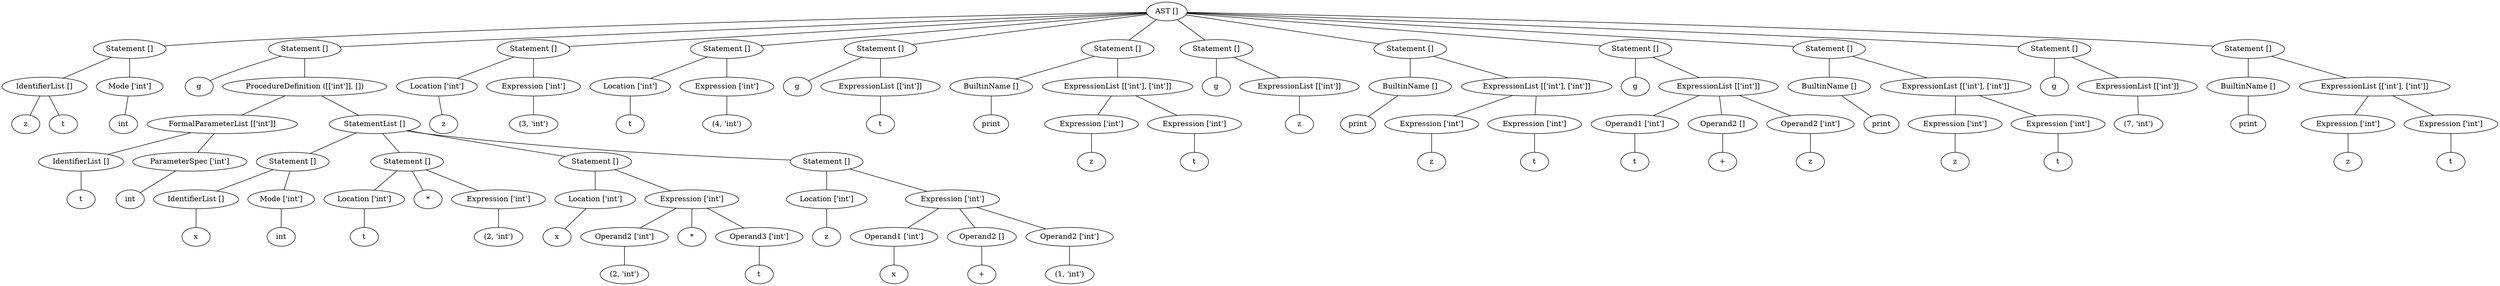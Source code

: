 graph G {
140556960399656 [label="AST []"];
140556981919872 [label="AST []"];
140556960399656 -- 140556981919872;
140556981919872 [label="Statement []"];
140556959506560 [label="Statement []"];
140556981919872 -- 140556959506560;
140556959506560 [label="IdentifierList []"];
10276671739394067391 [label=z];
140556959506560 -- 10276671739394067391;
10342482510551719171 [label=t];
140556959506560 -- 10342482510551719171;
140556981919816 [label="Statement []"];
140556981919872 -- 140556981919816;
140556981919816 [label="Mode ['int']"];
11603412871007018247 [label=int];
140556981919816 -- 11603412871007018247;
140556959506952 [label="AST []"];
140556960399656 -- 140556959506952;
140556959506952 [label="Statement []"];
11288967501257669176 [label=g];
140556959506952 -- 11288967501257669176;
140556959509472 [label="Statement []"];
140556959506952 -- 140556959509472;
140556959509472 [label="ProcedureDefinition ([['int']], [])"];
140556959506840 [label="ProcedureDefinition ([['int']], [])"];
140556959509472 -- 140556959506840;
140556959506840 [label="FormalParameterList [['int']]"];
140556959507120 [label="FormalParameterList [['int']]"];
140556959506840 -- 140556959507120;
140556959507120 [label="IdentifierList []"];
9938103005719663366 [label=t];
140556959507120 -- 9938103005719663366;
140556959507288 [label="FormalParameterList [['int']]"];
140556959506840 -- 140556959507288;
140556959507288 [label="ParameterSpec ['int']"];
9912303545204692694 [label=int];
140556959507288 -- 9912303545204692694;
140556959509976 [label="ProcedureDefinition ([['int']], [])"];
140556959509472 -- 140556959509976;
140556959509976 [label="StatementList []"];
140556959507736 [label="StatementList []"];
140556959509976 -- 140556959507736;
140556959507736 [label="Statement []"];
140556959507792 [label="Statement []"];
140556959507736 -- 140556959507792;
140556959507792 [label="IdentifierList []"];
11860669315599986364 [label=x];
140556959507792 -- 11860669315599986364;
140556959507848 [label="Statement []"];
140556959507736 -- 140556959507848;
140556959507848 [label="Mode ['int']"];
11637352211255033187 [label=int];
140556959507848 -- 11637352211255033187;
140556959508912 [label="StatementList []"];
140556959509976 -- 140556959508912;
140556959508912 [label="Statement []"];
140556959508240 [label="Statement []"];
140556959508912 -- 140556959508240;
140556959508240 [label="Location ['int']"];
11690778972516154809 [label=t];
140556959508240 -- 11690778972516154809;
9519012405609170380 [label="*"];
140556959508912 -- 9519012405609170380;
140556959508800 [label="Statement []"];
140556959508912 -- 140556959508800;
140556959508800 [label="Expression ['int']"];
11306752793604102641 [label="(2, 'int')"];
140556959508800 -- 11306752793604102641;
140556959509808 [label="StatementList []"];
140556959509976 -- 140556959509808;
140556959509808 [label="Statement []"];
140556959507680 [label="Statement []"];
140556959509808 -- 140556959507680;
140556959507680 [label="Location ['int']"];
10117146843606292389 [label=x];
140556959507680 -- 10117146843606292389;
140556959509696 [label="Statement []"];
140556959509808 -- 140556959509696;
140556959509696 [label="Expression ['int']"];
140556959509192 [label="Expression ['int']"];
140556959509696 -- 140556959509192;
140556959509192 [label="Operand2 ['int']"];
13570598459744129023 [label="(2, 'int')"];
140556959509192 -- 13570598459744129023;
11276692223004730376 [label="*"];
140556959509696 -- 11276692223004730376;
140556959509360 [label="Expression ['int']"];
140556959509696 -- 140556959509360;
140556959509360 [label="Operand3 ['int']"];
12049315077709194440 [label=t];
140556959509360 -- 12049315077709194440;
140556959510480 [label="StatementList []"];
140556959509976 -- 140556959510480;
140556959510480 [label="Statement []"];
140556959508520 [label="Statement []"];
140556959510480 -- 140556959508520;
140556959508520 [label="Location ['int']"];
9665550323843283069 [label=z];
140556959508520 -- 9665550323843283069;
140556960309544 [label="Statement []"];
140556959510480 -- 140556960309544;
140556960309544 [label="Expression ['int']"];
140556959510144 [label="Expression ['int']"];
140556960309544 -- 140556959510144;
140556959510144 [label="Operand1 ['int']"];
11620173646374065866 [label=x];
140556959510144 -- 11620173646374065866;
140556959510200 [label="Expression ['int']"];
140556960309544 -- 140556959510200;
140556959510200 [label="Operand2 []"];
12810070864201798639 [label="+"];
140556959510200 -- 12810070864201798639;
140556960309376 [label="Expression ['int']"];
140556960309544 -- 140556960309376;
140556960309376 [label="Operand2 ['int']"];
9352102476368047043 [label="(1, 'int')"];
140556960309376 -- 9352102476368047043;
140556959507344 [label="AST []"];
140556960399656 -- 140556959507344;
140556959507344 [label="Statement []"];
140556951249640 [label="Statement []"];
140556959507344 -- 140556951249640;
140556951249640 [label="Location ['int']"];
12320552356758021997 [label=z];
140556951249640 -- 12320552356758021997;
140556960309656 [label="Statement []"];
140556959507344 -- 140556960309656;
140556960309656 [label="Expression ['int']"];
10517242411837496132 [label="(3, 'int')"];
140556960309656 -- 10517242411837496132;
140556960310720 [label="AST []"];
140556960399656 -- 140556960310720;
140556960310720 [label="Statement []"];
140556959506784 [label="Statement []"];
140556960310720 -- 140556959506784;
140556959506784 [label="Location ['int']"];
12608117108313715394 [label=t];
140556959506784 -- 12608117108313715394;
140556960310496 [label="Statement []"];
140556960310720 -- 140556960310496;
140556960310496 [label="Expression ['int']"];
11703658397302484874 [label="(4, 'int')"];
140556960310496 -- 11703658397302484874;
140556960310888 [label="AST []"];
140556960399656 -- 140556960310888;
140556960310888 [label="Statement []"];
10571444874691337054 [label=g];
140556960310888 -- 10571444874691337054;
140556960311168 [label="Statement []"];
140556960310888 -- 140556960311168;
140556960311168 [label="ExpressionList [['int']]"];
11902522382922468509 [label=t];
140556960311168 -- 11902522382922468509;
140556960311560 [label="AST []"];
140556960399656 -- 140556960311560;
140556960311560 [label="Statement []"];
140556960310216 [label="Statement []"];
140556960311560 -- 140556960310216;
140556960310216 [label="BuiltinName []"];
12460016149327042700 [label=print];
140556960310216 -- 12460016149327042700;
140556960312568 [label="Statement []"];
140556960311560 -- 140556960312568;
140556960312568 [label="ExpressionList [['int'], ['int']]"];
140556960311952 [label="ExpressionList [['int'], ['int']]"];
140556960312568 -- 140556960311952;
140556960311952 [label="Expression ['int']"];
12369535816980374342 [label=z];
140556960311952 -- 12369535816980374342;
140556960312512 [label="ExpressionList [['int'], ['int']]"];
140556960312568 -- 140556960312512;
140556960312512 [label="Expression ['int']"];
13809272018953364615 [label=t];
140556960312512 -- 13809272018953364615;
140556960312848 [label="AST []"];
140556960399656 -- 140556960312848;
140556960312848 [label="Statement []"];
12644162001675896660 [label=g];
140556960312848 -- 12644162001675896660;
140556960313128 [label="Statement []"];
140556960312848 -- 140556960313128;
140556960313128 [label="ExpressionList [['int']]"];
11424492073717458794 [label=z];
140556960313128 -- 11424492073717458794;
140556960329968 [label="AST []"];
140556960399656 -- 140556960329968;
140556960329968 [label="Statement []"];
140556960312792 [label="Statement []"];
140556960329968 -- 140556960312792;
140556960312792 [label="BuiltinName []"];
12246077785983693960 [label=print];
140556960312792 -- 12246077785983693960;
140556960330976 [label="Statement []"];
140556960329968 -- 140556960330976;
140556960330976 [label="ExpressionList [['int'], ['int']]"];
140556960330360 [label="ExpressionList [['int'], ['int']]"];
140556960330976 -- 140556960330360;
140556960330360 [label="Expression ['int']"];
12368332344786188318 [label=z];
140556960330360 -- 12368332344786188318;
140556960330920 [label="ExpressionList [['int'], ['int']]"];
140556960330976 -- 140556960330920;
140556960330920 [label="Expression ['int']"];
11883694964268271884 [label=t];
140556960330920 -- 11883694964268271884;
140556960331256 [label="AST []"];
140556960399656 -- 140556960331256;
140556960331256 [label="Statement []"];
11116622250160284117 [label=g];
140556960331256 -- 11116622250160284117;
140556960331984 [label="Statement []"];
140556960331256 -- 140556960331984;
140556960331984 [label="ExpressionList [['int']]"];
140556960330696 [label="ExpressionList [['int']]"];
140556960331984 -- 140556960330696;
140556960330696 [label="Operand1 ['int']"];
10867181709647212906 [label=t];
140556960330696 -- 10867181709647212906;
140556960331424 [label="ExpressionList [['int']]"];
140556960331984 -- 140556960331424;
140556960331424 [label="Operand2 []"];
9527330031049216356 [label="+"];
140556960331424 -- 9527330031049216356;
140556960331760 [label="ExpressionList [['int']]"];
140556960331984 -- 140556960331760;
140556960331760 [label="Operand2 ['int']"];
9412336687751923527 [label=z];
140556960331760 -- 9412336687751923527;
140556960332264 [label="AST []"];
140556960399656 -- 140556960332264;
140556960332264 [label="Statement []"];
140556960331200 [label="Statement []"];
140556960332264 -- 140556960331200;
140556960331200 [label="BuiltinName []"];
13256680717202683834 [label=print];
140556960331200 -- 13256680717202683834;
140556960333272 [label="Statement []"];
140556960332264 -- 140556960333272;
140556960333272 [label="ExpressionList [['int'], ['int']]"];
140556960332656 [label="ExpressionList [['int'], ['int']]"];
140556960333272 -- 140556960332656;
140556960332656 [label="Expression ['int']"];
12634752660604809382 [label=z];
140556960332656 -- 12634752660604809382;
140556960333216 [label="ExpressionList [['int'], ['int']]"];
140556960333272 -- 140556960333216;
140556960333216 [label="Expression ['int']"];
10324307895347458197 [label=t];
140556960333216 -- 10324307895347458197;
140556960333552 [label="AST []"];
140556960399656 -- 140556960333552;
140556960333552 [label="Statement []"];
10641407136011615104 [label=g];
140556960333552 -- 10641407136011615104;
140556960399488 [label="Statement []"];
140556960333552 -- 140556960399488;
140556960399488 [label="ExpressionList [['int']]"];
11888262981942234275 [label="(7, 'int')"];
140556960399488 -- 11888262981942234275;
140556960399880 [label="AST []"];
140556960399656 -- 140556960399880;
140556960399880 [label="Statement []"];
140556960333496 [label="Statement []"];
140556960399880 -- 140556960333496;
140556960333496 [label="BuiltinName []"];
11545112599300872905 [label=print];
140556960333496 -- 11545112599300872905;
140556960400888 [label="Statement []"];
140556960399880 -- 140556960400888;
140556960400888 [label="ExpressionList [['int'], ['int']]"];
140556960400272 [label="ExpressionList [['int'], ['int']]"];
140556960400888 -- 140556960400272;
140556960400272 [label="Expression ['int']"];
11573132951410774659 [label=z];
140556960400272 -- 11573132951410774659;
140556960400832 [label="ExpressionList [['int'], ['int']]"];
140556960400888 -- 140556960400832;
140556960400832 [label="Expression ['int']"];
12174686479409199448 [label=t];
140556960400832 -- 12174686479409199448;
}
